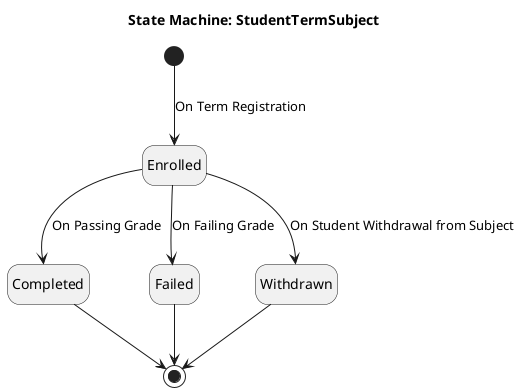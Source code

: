 ' File Path: /docs/srs/diagrams/state-machines/student-term-subject-state-machine.puml
@startuml
title "State Machine: StudentTermSubject"
hide empty description

[*] --> Enrolled : On Term Registration

state Enrolled
state Completed
state Failed
state Withdrawn

Enrolled --> Completed : On Passing Grade
Enrolled --> Failed : On Failing Grade
Enrolled --> Withdrawn : On Student Withdrawal from Subject

Completed --> [*]
Failed --> [*]
Withdrawn --> [*]

@enduml